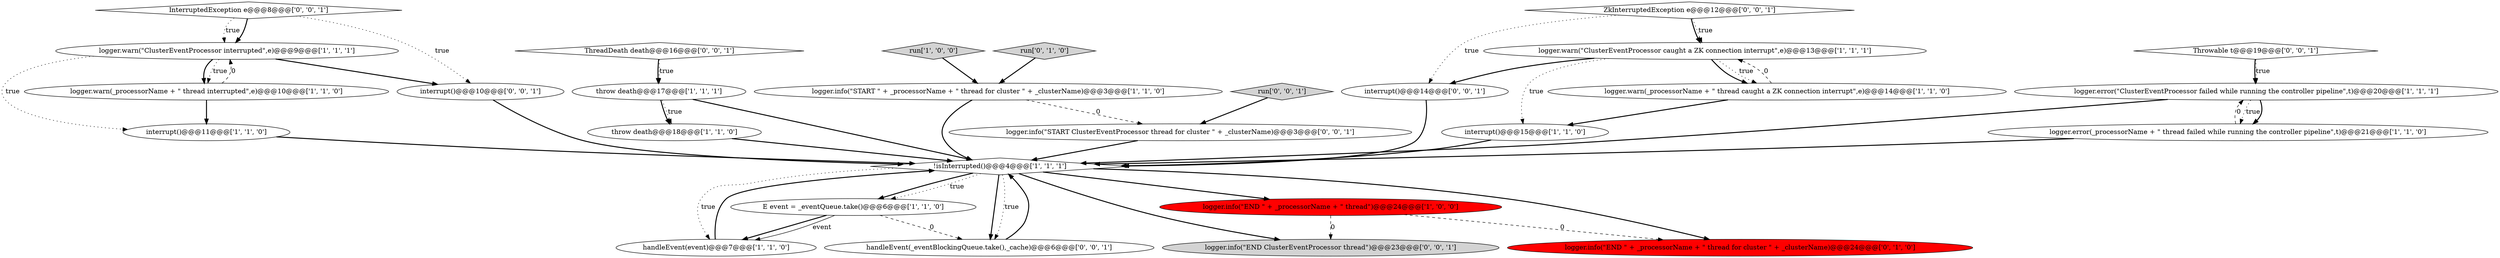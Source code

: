 digraph {
6 [style = filled, label = "!isInterrupted()@@@4@@@['1', '1', '1']", fillcolor = white, shape = diamond image = "AAA0AAABBB1BBB"];
23 [style = filled, label = "InterruptedException e@@@8@@@['0', '0', '1']", fillcolor = white, shape = diamond image = "AAA0AAABBB3BBB"];
22 [style = filled, label = "interrupt()@@@10@@@['0', '0', '1']", fillcolor = white, shape = ellipse image = "AAA0AAABBB3BBB"];
2 [style = filled, label = "logger.warn(\"ClusterEventProcessor caught a ZK connection interrupt\",e)@@@13@@@['1', '1', '1']", fillcolor = white, shape = ellipse image = "AAA0AAABBB1BBB"];
19 [style = filled, label = "interrupt()@@@14@@@['0', '0', '1']", fillcolor = white, shape = ellipse image = "AAA0AAABBB3BBB"];
5 [style = filled, label = "interrupt()@@@11@@@['1', '1', '0']", fillcolor = white, shape = ellipse image = "AAA0AAABBB1BBB"];
10 [style = filled, label = "handleEvent(event)@@@7@@@['1', '1', '0']", fillcolor = white, shape = ellipse image = "AAA0AAABBB1BBB"];
14 [style = filled, label = "throw death@@@17@@@['1', '1', '1']", fillcolor = white, shape = ellipse image = "AAA0AAABBB1BBB"];
24 [style = filled, label = "logger.info(\"END ClusterEventProcessor thread\")@@@23@@@['0', '0', '1']", fillcolor = lightgray, shape = ellipse image = "AAA0AAABBB3BBB"];
21 [style = filled, label = "handleEvent(_eventBlockingQueue.take(),_cache)@@@6@@@['0', '0', '1']", fillcolor = white, shape = ellipse image = "AAA0AAABBB3BBB"];
13 [style = filled, label = "logger.warn(_processorName + \" thread caught a ZK connection interrupt\",e)@@@14@@@['1', '1', '0']", fillcolor = white, shape = ellipse image = "AAA0AAABBB1BBB"];
17 [style = filled, label = "run['0', '1', '0']", fillcolor = lightgray, shape = diamond image = "AAA0AAABBB2BBB"];
26 [style = filled, label = "ThreadDeath death@@@16@@@['0', '0', '1']", fillcolor = white, shape = diamond image = "AAA0AAABBB3BBB"];
0 [style = filled, label = "logger.warn(\"ClusterEventProcessor interrupted\",e)@@@9@@@['1', '1', '1']", fillcolor = white, shape = ellipse image = "AAA0AAABBB1BBB"];
27 [style = filled, label = "logger.info(\"START ClusterEventProcessor thread for cluster \" + _clusterName)@@@3@@@['0', '0', '1']", fillcolor = white, shape = ellipse image = "AAA0AAABBB3BBB"];
9 [style = filled, label = "run['1', '0', '0']", fillcolor = lightgray, shape = diamond image = "AAA0AAABBB1BBB"];
7 [style = filled, label = "logger.info(\"END \" + _processorName + \" thread\")@@@24@@@['1', '0', '0']", fillcolor = red, shape = ellipse image = "AAA1AAABBB1BBB"];
16 [style = filled, label = "logger.info(\"END \" + _processorName + \" thread for cluster \" + _clusterName)@@@24@@@['0', '1', '0']", fillcolor = red, shape = ellipse image = "AAA1AAABBB2BBB"];
18 [style = filled, label = "Throwable t@@@19@@@['0', '0', '1']", fillcolor = white, shape = diamond image = "AAA0AAABBB3BBB"];
15 [style = filled, label = "interrupt()@@@15@@@['1', '1', '0']", fillcolor = white, shape = ellipse image = "AAA0AAABBB1BBB"];
25 [style = filled, label = "ZkInterruptedException e@@@12@@@['0', '0', '1']", fillcolor = white, shape = diamond image = "AAA0AAABBB3BBB"];
20 [style = filled, label = "run['0', '0', '1']", fillcolor = lightgray, shape = diamond image = "AAA0AAABBB3BBB"];
12 [style = filled, label = "logger.error(\"ClusterEventProcessor failed while running the controller pipeline\",t)@@@20@@@['1', '1', '1']", fillcolor = white, shape = ellipse image = "AAA0AAABBB1BBB"];
3 [style = filled, label = "logger.error(_processorName + \" thread failed while running the controller pipeline\",t)@@@21@@@['1', '1', '0']", fillcolor = white, shape = ellipse image = "AAA0AAABBB1BBB"];
4 [style = filled, label = "E event = _eventQueue.take()@@@6@@@['1', '1', '0']", fillcolor = white, shape = ellipse image = "AAA0AAABBB1BBB"];
8 [style = filled, label = "logger.info(\"START \" + _processorName + \" thread for cluster \" + _clusterName)@@@3@@@['1', '1', '0']", fillcolor = white, shape = ellipse image = "AAA0AAABBB1BBB"];
1 [style = filled, label = "throw death@@@18@@@['1', '1', '0']", fillcolor = white, shape = ellipse image = "AAA0AAABBB1BBB"];
11 [style = filled, label = "logger.warn(_processorName + \" thread interrupted\",e)@@@10@@@['1', '1', '0']", fillcolor = white, shape = ellipse image = "AAA0AAABBB1BBB"];
4->10 [style = bold, label=""];
17->8 [style = bold, label=""];
12->3 [style = dotted, label="true"];
2->19 [style = bold, label=""];
0->5 [style = dotted, label="true"];
21->6 [style = bold, label=""];
23->22 [style = dotted, label="true"];
4->10 [style = solid, label="event"];
7->16 [style = dashed, label="0"];
6->21 [style = bold, label=""];
26->14 [style = bold, label=""];
18->12 [style = bold, label=""];
2->15 [style = dotted, label="true"];
0->11 [style = bold, label=""];
3->6 [style = bold, label=""];
6->24 [style = bold, label=""];
8->6 [style = bold, label=""];
15->6 [style = bold, label=""];
9->8 [style = bold, label=""];
19->6 [style = bold, label=""];
23->0 [style = bold, label=""];
12->6 [style = bold, label=""];
10->6 [style = bold, label=""];
27->6 [style = bold, label=""];
25->2 [style = bold, label=""];
4->21 [style = dashed, label="0"];
14->1 [style = bold, label=""];
11->0 [style = dashed, label="0"];
2->13 [style = bold, label=""];
20->27 [style = bold, label=""];
6->10 [style = dotted, label="true"];
6->4 [style = bold, label=""];
11->5 [style = bold, label=""];
1->6 [style = bold, label=""];
18->12 [style = dotted, label="true"];
3->12 [style = dashed, label="0"];
5->6 [style = bold, label=""];
6->4 [style = dotted, label="true"];
7->24 [style = dashed, label="0"];
6->16 [style = bold, label=""];
13->2 [style = dashed, label="0"];
26->14 [style = dotted, label="true"];
0->22 [style = bold, label=""];
8->27 [style = dashed, label="0"];
12->3 [style = bold, label=""];
13->15 [style = bold, label=""];
14->1 [style = dotted, label="true"];
6->21 [style = dotted, label="true"];
6->7 [style = bold, label=""];
25->2 [style = dotted, label="true"];
0->11 [style = dotted, label="true"];
25->19 [style = dotted, label="true"];
14->6 [style = bold, label=""];
23->0 [style = dotted, label="true"];
2->13 [style = dotted, label="true"];
22->6 [style = bold, label=""];
}

